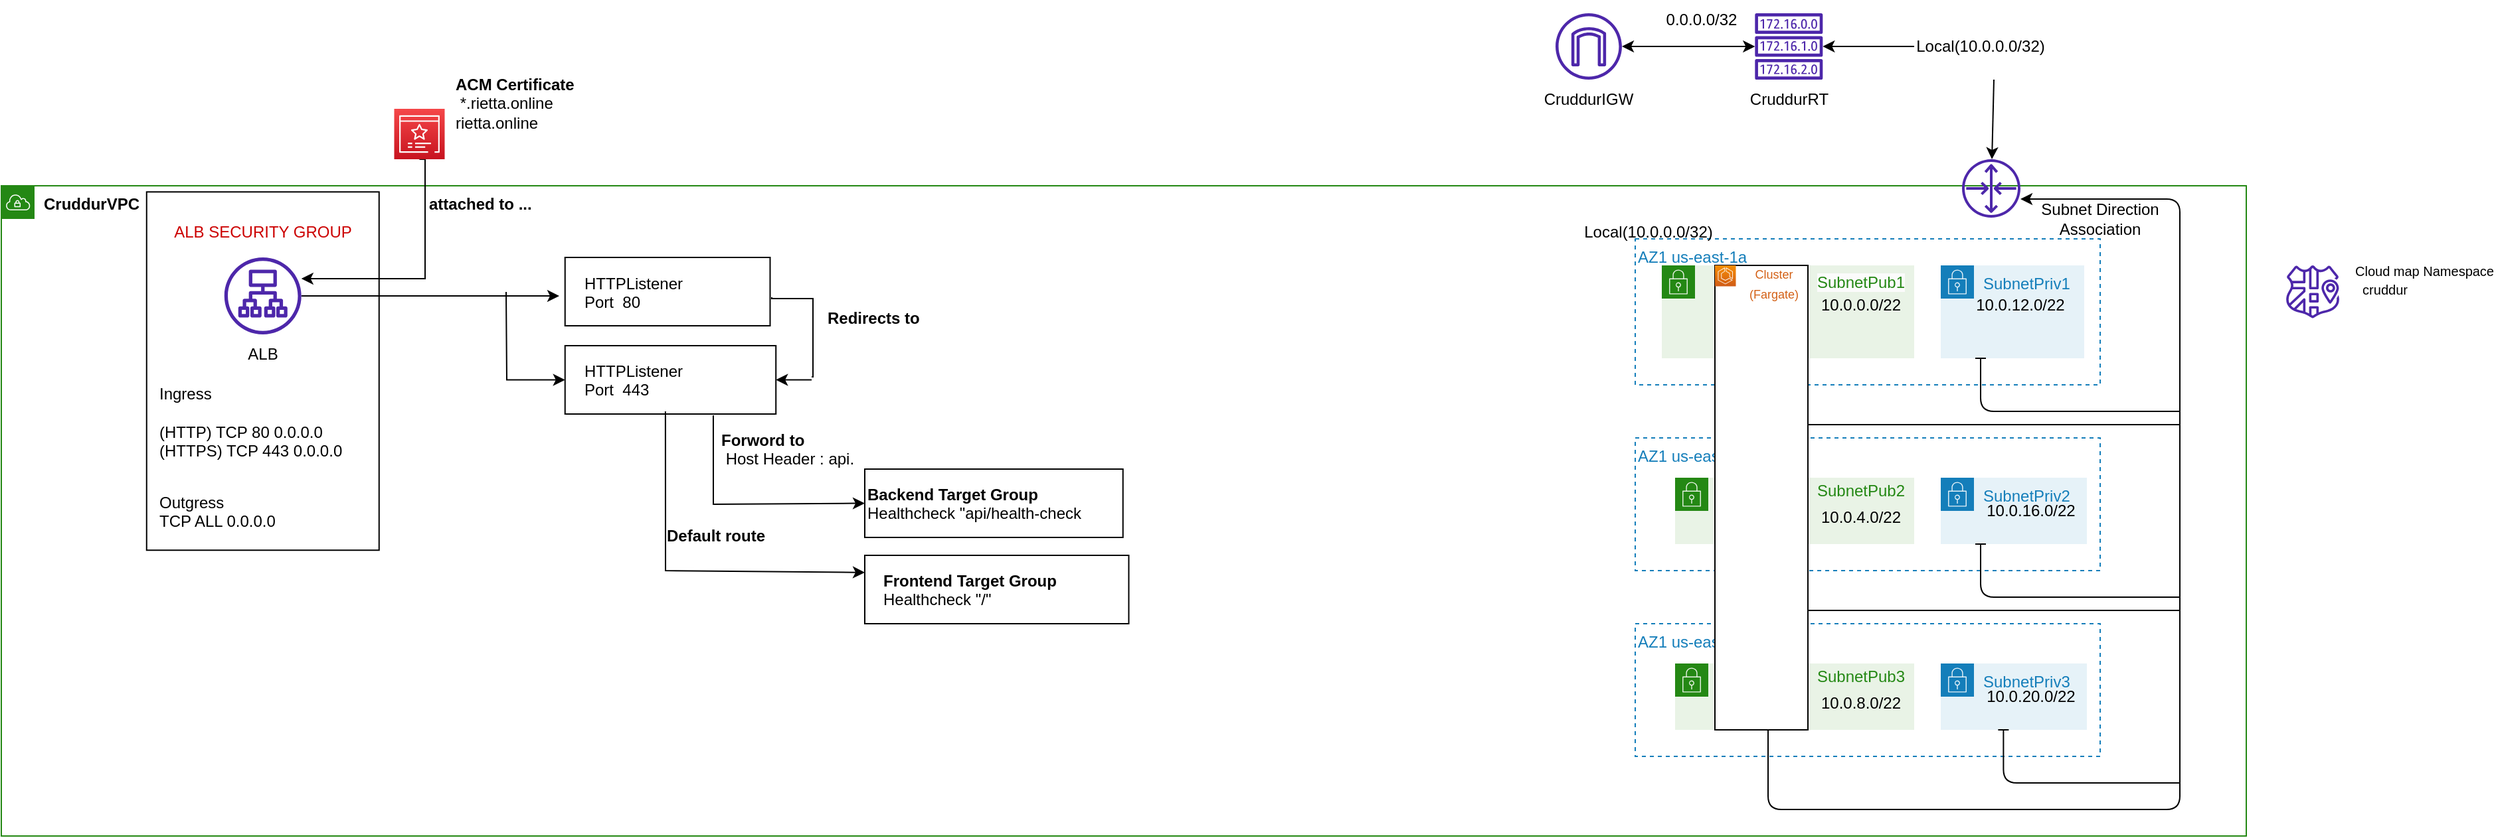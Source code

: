 <mxfile version="21.6.1" type="github">
  <diagram name="Page-1" id="R-quI3UAUqY8mXfWR5DA">
    <mxGraphModel dx="1885" dy="1632" grid="1" gridSize="10" guides="1" tooltips="1" connect="1" arrows="1" fold="1" page="1" pageScale="1" pageWidth="850" pageHeight="1100" math="0" shadow="0">
      <root>
        <mxCell id="0" />
        <mxCell id="1" parent="0" />
        <mxCell id="Xi_Mlwiq7mVEcRBWBNJl-1" value="&lt;b&gt;&lt;font color=&quot;#000000&quot;&gt;CruddurVPC&lt;/font&gt;&lt;/b&gt;" style="points=[[0,0],[0.25,0],[0.5,0],[0.75,0],[1,0],[1,0.25],[1,0.5],[1,0.75],[1,1],[0.75,1],[0.5,1],[0.25,1],[0,1],[0,0.75],[0,0.5],[0,0.25]];outlineConnect=0;gradientColor=none;html=1;whiteSpace=wrap;fontSize=12;fontStyle=0;container=0;pointerEvents=0;collapsible=0;recursiveResize=0;shape=mxgraph.aws4.group;grIcon=mxgraph.aws4.group_vpc;strokeColor=#248814;fillColor=none;verticalAlign=top;align=left;spacingLeft=30;fontColor=#AAB7B8;dashed=0;rounded=0;" parent="1" vertex="1">
          <mxGeometry x="-830" y="20" width="1690" height="490" as="geometry" />
        </mxCell>
        <mxCell id="Xi_Mlwiq7mVEcRBWBNJl-30" style="edgeStyle=orthogonalEdgeStyle;rounded=0;orthogonalLoop=1;jettySize=auto;html=1;startArrow=classic;startFill=1;" parent="1" source="Xi_Mlwiq7mVEcRBWBNJl-31" target="Xi_Mlwiq7mVEcRBWBNJl-33" edge="1">
          <mxGeometry relative="1" as="geometry" />
        </mxCell>
        <mxCell id="Xi_Mlwiq7mVEcRBWBNJl-31" value="" style="outlineConnect=0;fontColor=#232F3E;gradientColor=none;fillColor=#4D27AA;strokeColor=none;dashed=0;verticalLabelPosition=bottom;verticalAlign=top;align=center;html=1;fontSize=12;fontStyle=0;aspect=fixed;pointerEvents=1;shape=mxgraph.aws4.internet_gateway;rounded=0;" parent="1" vertex="1">
          <mxGeometry x="340" y="-110" width="50" height="50" as="geometry" />
        </mxCell>
        <mxCell id="Xi_Mlwiq7mVEcRBWBNJl-32" style="edgeStyle=orthogonalEdgeStyle;rounded=0;orthogonalLoop=1;jettySize=auto;html=1;startArrow=classic;startFill=1;endArrow=none;endFill=0;" parent="1" source="Xi_Mlwiq7mVEcRBWBNJl-33" edge="1">
          <mxGeometry relative="1" as="geometry">
            <mxPoint x="610" y="-85" as="targetPoint" />
          </mxGeometry>
        </mxCell>
        <mxCell id="Xi_Mlwiq7mVEcRBWBNJl-33" value="" style="outlineConnect=0;fontColor=#232F3E;gradientColor=none;fillColor=#4D27AA;strokeColor=none;dashed=0;verticalLabelPosition=bottom;verticalAlign=top;align=center;html=1;fontSize=12;fontStyle=0;aspect=fixed;pointerEvents=1;shape=mxgraph.aws4.route_table;rounded=0;" parent="1" vertex="1">
          <mxGeometry x="490" y="-110" width="51.32" height="50" as="geometry" />
        </mxCell>
        <mxCell id="Xi_Mlwiq7mVEcRBWBNJl-34" value="Local(10.0.0.0/32)" style="text;strokeColor=none;align=center;fillColor=none;html=1;verticalAlign=middle;whiteSpace=wrap;rounded=0;" parent="1" vertex="1">
          <mxGeometry x="610" y="-100" width="100" height="30" as="geometry" />
        </mxCell>
        <mxCell id="Xi_Mlwiq7mVEcRBWBNJl-35" value="CruddurIGW" style="text;strokeColor=none;align=center;fillColor=none;html=1;verticalAlign=middle;whiteSpace=wrap;rounded=0;" parent="1" vertex="1">
          <mxGeometry x="315" y="-60" width="100" height="30" as="geometry" />
        </mxCell>
        <mxCell id="Xi_Mlwiq7mVEcRBWBNJl-36" value="0.0.0.0/32" style="text;strokeColor=none;align=center;fillColor=none;html=1;verticalAlign=middle;whiteSpace=wrap;rounded=0;" parent="1" vertex="1">
          <mxGeometry x="400" y="-120" width="100" height="30" as="geometry" />
        </mxCell>
        <mxCell id="Xi_Mlwiq7mVEcRBWBNJl-37" value="CruddurRT" style="text;strokeColor=none;align=center;fillColor=none;html=1;verticalAlign=middle;whiteSpace=wrap;rounded=0;" parent="1" vertex="1">
          <mxGeometry x="465.66" y="-60" width="100" height="30" as="geometry" />
        </mxCell>
        <mxCell id="VnygE6IcTzNg27r3DCt2-1" value="" style="rounded=0;whiteSpace=wrap;html=1;rotation=90;" parent="1" vertex="1">
          <mxGeometry x="-768.12" y="72.13" width="270" height="175" as="geometry" />
        </mxCell>
        <mxCell id="VnygE6IcTzNg27r3DCt2-12" style="edgeStyle=orthogonalEdgeStyle;rounded=0;orthogonalLoop=1;jettySize=auto;html=1;entryX=0.5;entryY=1;entryDx=0;entryDy=0;entryPerimeter=0;endArrow=none;endFill=0;startArrow=classic;startFill=1;" parent="1" source="VnygE6IcTzNg27r3DCt2-2" target="VnygE6IcTzNg27r3DCt2-8" edge="1">
          <mxGeometry relative="1" as="geometry">
            <mxPoint x="-110" y="190" as="targetPoint" />
            <Array as="points">
              <mxPoint x="-511" y="90" />
            </Array>
          </mxGeometry>
        </mxCell>
        <mxCell id="VnygE6IcTzNg27r3DCt2-25" style="edgeStyle=orthogonalEdgeStyle;rounded=0;orthogonalLoop=1;jettySize=auto;html=1;" parent="1" source="VnygE6IcTzNg27r3DCt2-2" edge="1">
          <mxGeometry relative="1" as="geometry">
            <mxPoint x="-410" y="103" as="targetPoint" />
          </mxGeometry>
        </mxCell>
        <mxCell id="VnygE6IcTzNg27r3DCt2-2" value="" style="sketch=0;outlineConnect=0;fontColor=#232F3E;gradientColor=none;fillColor=#4D27AA;strokeColor=none;dashed=0;verticalLabelPosition=bottom;verticalAlign=top;align=center;html=1;fontSize=12;fontStyle=0;aspect=fixed;pointerEvents=1;shape=mxgraph.aws4.application_load_balancer;" parent="1" vertex="1">
          <mxGeometry x="-662.12" y="74" width="58" height="58" as="geometry" />
        </mxCell>
        <mxCell id="VnygE6IcTzNg27r3DCt2-3" value="&lt;font color=&quot;#cc0000&quot;&gt;ALB SECURITY GROUP&lt;/font&gt;" style="text;strokeColor=none;align=center;fillColor=none;html=1;verticalAlign=middle;whiteSpace=wrap;rounded=0;" parent="1" vertex="1">
          <mxGeometry x="-708.13" y="40" width="150" height="30" as="geometry" />
        </mxCell>
        <mxCell id="VnygE6IcTzNg27r3DCt2-4" value="ALB" style="text;strokeColor=none;align=center;fillColor=none;html=1;verticalAlign=middle;whiteSpace=wrap;rounded=0;" parent="1" vertex="1">
          <mxGeometry x="-683.12" y="132" width="100" height="30" as="geometry" />
        </mxCell>
        <mxCell id="VnygE6IcTzNg27r3DCt2-5" value="Ingress" style="text;strokeColor=none;align=left;fillColor=none;html=1;verticalAlign=middle;whiteSpace=wrap;rounded=0;" parent="1" vertex="1">
          <mxGeometry x="-713.12" y="162" width="100" height="30" as="geometry" />
        </mxCell>
        <mxCell id="VnygE6IcTzNg27r3DCt2-6" value="(HTTP) TCP 80 0.0.0.0&lt;br&gt;(HTTPS) TCP 443 0.0.0.0" style="text;whiteSpace=wrap;html=1;" parent="1" vertex="1">
          <mxGeometry x="-713.12" y="192" width="150" height="40" as="geometry" />
        </mxCell>
        <mxCell id="VnygE6IcTzNg27r3DCt2-7" value="Outgress&lt;br&gt;TCP ALL 0.0.0.0" style="text;whiteSpace=wrap;html=1;" parent="1" vertex="1">
          <mxGeometry x="-713.12" y="245" width="130" height="40" as="geometry" />
        </mxCell>
        <mxCell id="VnygE6IcTzNg27r3DCt2-8" value="" style="sketch=0;points=[[0,0,0],[0.25,0,0],[0.5,0,0],[0.75,0,0],[1,0,0],[0,1,0],[0.25,1,0],[0.5,1,0],[0.75,1,0],[1,1,0],[0,0.25,0],[0,0.5,0],[0,0.75,0],[1,0.25,0],[1,0.5,0],[1,0.75,0]];outlineConnect=0;fontColor=#232F3E;gradientColor=#F54749;gradientDirection=north;fillColor=#C7131F;strokeColor=#ffffff;dashed=0;verticalLabelPosition=bottom;verticalAlign=top;align=center;html=1;fontSize=12;fontStyle=0;aspect=fixed;shape=mxgraph.aws4.resourceIcon;resIcon=mxgraph.aws4.certificate_manager_3;" parent="1" vertex="1">
          <mxGeometry x="-534.25" y="-38" width="38" height="38" as="geometry" />
        </mxCell>
        <mxCell id="VnygE6IcTzNg27r3DCt2-13" value="&lt;b&gt;attached to ...&lt;/b&gt;" style="text;whiteSpace=wrap;html=1;" parent="1" vertex="1">
          <mxGeometry x="-510" y="20" width="90.62" height="40" as="geometry" />
        </mxCell>
        <mxCell id="VnygE6IcTzNg27r3DCt2-14" value="&lt;b&gt;ACM Certificate&lt;br&gt;&amp;nbsp;&lt;/b&gt;*.rietta.online&lt;br&gt;rietta.online" style="text;whiteSpace=wrap;html=1;" parent="1" vertex="1">
          <mxGeometry x="-490" y="-70" width="130" height="60" as="geometry" />
        </mxCell>
        <mxCell id="VnygE6IcTzNg27r3DCt2-15" value="" style="rounded=0;whiteSpace=wrap;html=1;rotation=-180;" parent="1" vertex="1">
          <mxGeometry x="-405.63" y="74.0" width="154.37" height="51.51" as="geometry" />
        </mxCell>
        <mxCell id="VnygE6IcTzNg27r3DCt2-20" style="edgeStyle=orthogonalEdgeStyle;rounded=0;orthogonalLoop=1;jettySize=auto;html=1;endArrow=none;endFill=0;" parent="1" edge="1">
          <mxGeometry relative="1" as="geometry">
            <mxPoint x="-220" y="164" as="targetPoint" />
            <mxPoint x="-250" y="104" as="sourcePoint" />
            <Array as="points">
              <mxPoint x="-250" y="105" />
              <mxPoint x="-219" y="105" />
              <mxPoint x="-219" y="164" />
            </Array>
          </mxGeometry>
        </mxCell>
        <mxCell id="VnygE6IcTzNg27r3DCt2-17" value="HTTPListener&lt;br&gt;Port&amp;nbsp; 80" style="text;whiteSpace=wrap;html=1;" parent="1" vertex="1">
          <mxGeometry x="-393.45" y="79.75" width="130" height="40" as="geometry" />
        </mxCell>
        <mxCell id="VnygE6IcTzNg27r3DCt2-26" style="edgeStyle=orthogonalEdgeStyle;rounded=0;orthogonalLoop=1;jettySize=auto;html=1;exitX=1;exitY=0.5;exitDx=0;exitDy=0;endArrow=none;endFill=0;startArrow=classic;startFill=1;" parent="1" source="VnygE6IcTzNg27r3DCt2-18" edge="1">
          <mxGeometry relative="1" as="geometry">
            <mxPoint x="-450" y="100" as="targetPoint" />
          </mxGeometry>
        </mxCell>
        <mxCell id="VnygE6IcTzNg27r3DCt2-27" style="edgeStyle=orthogonalEdgeStyle;rounded=0;orthogonalLoop=1;jettySize=auto;html=1;endArrow=none;endFill=0;startArrow=classic;startFill=1;" parent="1" source="VnygE6IcTzNg27r3DCt2-18" edge="1">
          <mxGeometry relative="1" as="geometry">
            <mxPoint x="-220" y="166.245" as="targetPoint" />
          </mxGeometry>
        </mxCell>
        <mxCell id="Hjd-oV-XgTT8JIUolS_M-9" style="edgeStyle=none;rounded=0;orthogonalLoop=1;jettySize=auto;html=1;entryX=1;entryY=0.5;entryDx=0;entryDy=0;exitX=0.297;exitY=-0.019;exitDx=0;exitDy=0;exitPerimeter=0;" edge="1" parent="1" source="VnygE6IcTzNg27r3DCt2-18" target="Hjd-oV-XgTT8JIUolS_M-2">
          <mxGeometry relative="1" as="geometry">
            <mxPoint x="-320.169" y="192.0" as="sourcePoint" />
            <mxPoint x="-220.0" y="260.021" as="targetPoint" />
            <Array as="points">
              <mxPoint x="-294" y="260" />
            </Array>
          </mxGeometry>
        </mxCell>
        <mxCell id="VnygE6IcTzNg27r3DCt2-18" value="" style="rounded=0;whiteSpace=wrap;html=1;rotation=-180;" parent="1" vertex="1">
          <mxGeometry x="-405.63" y="140.49" width="158.74" height="51.51" as="geometry" />
        </mxCell>
        <mxCell id="VnygE6IcTzNg27r3DCt2-19" value="HTTPListener&lt;br&gt;Port&amp;nbsp; 443" style="text;whiteSpace=wrap;html=1;" parent="1" vertex="1">
          <mxGeometry x="-393.45" y="146.25" width="130" height="40" as="geometry" />
        </mxCell>
        <mxCell id="VnygE6IcTzNg27r3DCt2-22" value="&lt;b&gt;Redirects to&lt;/b&gt;" style="text;whiteSpace=wrap;html=1;" parent="1" vertex="1">
          <mxGeometry x="-210" y="106" width="80" height="40" as="geometry" />
        </mxCell>
        <mxCell id="Hjd-oV-XgTT8JIUolS_M-2" value="" style="rounded=0;whiteSpace=wrap;html=1;rotation=-180;" vertex="1" parent="1">
          <mxGeometry x="-180" y="233.49" width="194.37" height="51.51" as="geometry" />
        </mxCell>
        <mxCell id="Hjd-oV-XgTT8JIUolS_M-4" value="&lt;b&gt;Backend Target Group&lt;br&gt;&lt;/b&gt;Healthcheck &quot;api/health-check" style="text;whiteSpace=wrap;html=1;" vertex="1" parent="1">
          <mxGeometry x="-180" y="239.24" width="180" height="40" as="geometry" />
        </mxCell>
        <mxCell id="Hjd-oV-XgTT8JIUolS_M-6" value="" style="rounded=0;whiteSpace=wrap;html=1;rotation=-180;" vertex="1" parent="1">
          <mxGeometry x="-180" y="298.5" width="198.74" height="51.51" as="geometry" />
        </mxCell>
        <mxCell id="Hjd-oV-XgTT8JIUolS_M-7" value="&lt;b&gt;Frontend Target Group&lt;/b&gt;&lt;br&gt;Healthcheck &quot;/&quot;" style="text;whiteSpace=wrap;html=1;" vertex="1" parent="1">
          <mxGeometry x="-167.82" y="304.25" width="167.82" height="40" as="geometry" />
        </mxCell>
        <mxCell id="Hjd-oV-XgTT8JIUolS_M-10" style="edgeStyle=none;rounded=0;orthogonalLoop=1;jettySize=auto;html=1;exitX=0.524;exitY=0.039;exitDx=0;exitDy=0;exitPerimeter=0;entryX=1;entryY=0.75;entryDx=0;entryDy=0;" edge="1" parent="1" source="VnygE6IcTzNg27r3DCt2-18" target="Hjd-oV-XgTT8JIUolS_M-6">
          <mxGeometry relative="1" as="geometry">
            <mxPoint x="-380" y="230" as="sourcePoint" />
            <mxPoint x="-220" y="310" as="targetPoint" />
            <Array as="points">
              <mxPoint x="-330" y="310" />
            </Array>
          </mxGeometry>
        </mxCell>
        <mxCell id="Hjd-oV-XgTT8JIUolS_M-11" value="&lt;b&gt;Default route&lt;/b&gt;" style="text;whiteSpace=wrap;html=1;" vertex="1" parent="1">
          <mxGeometry x="-331.26" y="270" width="80" height="40" as="geometry" />
        </mxCell>
        <mxCell id="Hjd-oV-XgTT8JIUolS_M-12" value="&lt;b&gt;Forword to&amp;nbsp;&lt;/b&gt;&lt;br&gt;&amp;nbsp;Host Header : api." style="text;whiteSpace=wrap;html=1;" vertex="1" parent="1">
          <mxGeometry x="-290" y="197.75" width="110" height="40" as="geometry" />
        </mxCell>
        <mxCell id="Hjd-oV-XgTT8JIUolS_M-14" value="" style="sketch=0;outlineConnect=0;fontColor=#232F3E;gradientColor=none;fillColor=#4D27AA;strokeColor=none;dashed=0;verticalLabelPosition=bottom;verticalAlign=top;align=center;html=1;fontSize=12;fontStyle=0;aspect=fixed;pointerEvents=1;shape=mxgraph.aws4.namespace;" vertex="1" parent="1">
          <mxGeometry x="890" y="79.75" width="40" height="40" as="geometry" />
        </mxCell>
        <mxCell id="Hjd-oV-XgTT8JIUolS_M-15" value="&lt;font style=&quot;font-size: 10px;&quot;&gt;Cloud map Namespace&lt;br&gt;&amp;nbsp; cruddur&lt;/font&gt;" style="text;whiteSpace=wrap;html=1;" vertex="1" parent="1">
          <mxGeometry x="940" y="69.75" width="110" height="40" as="geometry" />
        </mxCell>
        <mxCell id="Xi_Mlwiq7mVEcRBWBNJl-22" value="AZ1 us-east-1a" style="fillColor=none;strokeColor=#147EBA;dashed=1;verticalAlign=top;fontStyle=0;fontColor=#147EBA;whiteSpace=wrap;html=1;align=left;rounded=0;" parent="1" vertex="1">
          <mxGeometry x="400" y="60" width="350" height="110" as="geometry" />
        </mxCell>
        <mxCell id="Xi_Mlwiq7mVEcRBWBNJl-2" value="AZ1 us-east-1b" style="fillColor=none;strokeColor=#147EBA;dashed=1;verticalAlign=top;fontStyle=0;fontColor=#147EBA;whiteSpace=wrap;html=1;align=left;rounded=0;" parent="1" vertex="1">
          <mxGeometry x="400" y="210" width="350" height="100" as="geometry" />
        </mxCell>
        <mxCell id="Xi_Mlwiq7mVEcRBWBNJl-3" value="SubnetPriv2" style="points=[[0,0],[0.25,0],[0.5,0],[0.75,0],[1,0],[1,0.25],[1,0.5],[1,0.75],[1,1],[0.75,1],[0.5,1],[0.25,1],[0,1],[0,0.75],[0,0.5],[0,0.25]];outlineConnect=0;gradientColor=none;html=1;whiteSpace=wrap;fontSize=12;fontStyle=0;container=1;pointerEvents=0;collapsible=0;recursiveResize=0;shape=mxgraph.aws4.group;grIcon=mxgraph.aws4.group_security_group;grStroke=0;strokeColor=#147EBA;fillColor=#E6F2F8;verticalAlign=top;align=left;spacingLeft=30;fontColor=#147EBA;dashed=0;rounded=0;" parent="1" vertex="1">
          <mxGeometry x="630" y="240" width="110" height="50" as="geometry" />
        </mxCell>
        <mxCell id="Xi_Mlwiq7mVEcRBWBNJl-4" style="edgeStyle=orthogonalEdgeStyle;rounded=0;orthogonalLoop=1;jettySize=auto;html=1;exitX=0.5;exitY=1;exitDx=0;exitDy=0;" parent="1" source="Xi_Mlwiq7mVEcRBWBNJl-2" target="Xi_Mlwiq7mVEcRBWBNJl-2" edge="1">
          <mxGeometry relative="1" as="geometry" />
        </mxCell>
        <mxCell id="Xi_Mlwiq7mVEcRBWBNJl-5" value="" style="points=[[0,0],[0.25,0],[0.5,0],[0.75,0],[1,0],[1,0.25],[1,0.5],[1,0.75],[1,1],[0.75,1],[0.5,1],[0.25,1],[0,1],[0,0.75],[0,0.5],[0,0.25]];outlineConnect=0;gradientColor=none;html=1;whiteSpace=wrap;fontSize=12;fontStyle=0;container=1;pointerEvents=0;collapsible=0;recursiveResize=0;shape=mxgraph.aws4.group;grIcon=mxgraph.aws4.group_security_group;grStroke=0;strokeColor=#248814;fillColor=#E9F3E6;verticalAlign=top;align=left;spacingLeft=30;fontColor=#248814;dashed=0;rounded=0;" parent="1" vertex="1">
          <mxGeometry x="430" y="240" width="180" height="50" as="geometry" />
        </mxCell>
        <mxCell id="Xi_Mlwiq7mVEcRBWBNJl-6" value="10.0.16.0/22" style="text;strokeColor=none;align=center;fillColor=none;html=1;verticalAlign=middle;whiteSpace=wrap;rounded=0;" parent="1" vertex="1">
          <mxGeometry x="658" y="255" width="80" height="20" as="geometry" />
        </mxCell>
        <mxCell id="Xi_Mlwiq7mVEcRBWBNJl-7" style="edgeStyle=orthogonalEdgeStyle;orthogonalLoop=1;jettySize=auto;html=1;elbow=vertical;startArrow=baseDash;startFill=0;endArrow=none;endFill=0;" parent="1" edge="1">
          <mxGeometry relative="1" as="geometry">
            <mxPoint x="810" y="340" as="targetPoint" />
            <mxPoint x="500" y="290" as="sourcePoint" />
            <Array as="points">
              <mxPoint x="500" y="340" />
            </Array>
          </mxGeometry>
        </mxCell>
        <mxCell id="Xi_Mlwiq7mVEcRBWBNJl-8" value="10.0.4.0/22" style="text;strokeColor=none;align=center;fillColor=none;html=1;verticalAlign=middle;whiteSpace=wrap;rounded=0;" parent="1" vertex="1">
          <mxGeometry x="530" y="260" width="80" height="20" as="geometry" />
        </mxCell>
        <mxCell id="Xi_Mlwiq7mVEcRBWBNJl-9" value="AZ1 us-east-1c" style="fillColor=none;strokeColor=#147EBA;dashed=1;verticalAlign=top;fontStyle=0;fontColor=#147EBA;whiteSpace=wrap;html=1;align=left;rounded=0;" parent="1" vertex="1">
          <mxGeometry x="400" y="350" width="350" height="100" as="geometry" />
        </mxCell>
        <mxCell id="Xi_Mlwiq7mVEcRBWBNJl-10" value="SubnetPriv3" style="points=[[0,0],[0.25,0],[0.5,0],[0.75,0],[1,0],[1,0.25],[1,0.5],[1,0.75],[1,1],[0.75,1],[0.5,1],[0.25,1],[0,1],[0,0.75],[0,0.5],[0,0.25]];outlineConnect=0;gradientColor=none;html=1;whiteSpace=wrap;fontSize=12;fontStyle=0;container=1;pointerEvents=0;collapsible=0;recursiveResize=0;shape=mxgraph.aws4.group;grIcon=mxgraph.aws4.group_security_group;grStroke=0;strokeColor=#147EBA;fillColor=#E6F2F8;verticalAlign=top;align=left;spacingLeft=30;fontColor=#147EBA;dashed=0;rounded=0;" parent="1" vertex="1">
          <mxGeometry x="630" y="380" width="110" height="50" as="geometry" />
        </mxCell>
        <mxCell id="Xi_Mlwiq7mVEcRBWBNJl-14" value="10.0.20.0/22" style="text;strokeColor=none;align=center;fillColor=none;html=1;verticalAlign=middle;whiteSpace=wrap;rounded=0;" parent="Xi_Mlwiq7mVEcRBWBNJl-10" vertex="1">
          <mxGeometry x="28" y="15" width="80" height="20" as="geometry" />
        </mxCell>
        <mxCell id="Xi_Mlwiq7mVEcRBWBNJl-11" style="edgeStyle=orthogonalEdgeStyle;rounded=0;orthogonalLoop=1;jettySize=auto;html=1;exitX=0.5;exitY=1;exitDx=0;exitDy=0;" parent="1" source="Xi_Mlwiq7mVEcRBWBNJl-9" target="Xi_Mlwiq7mVEcRBWBNJl-9" edge="1">
          <mxGeometry relative="1" as="geometry" />
        </mxCell>
        <mxCell id="Xi_Mlwiq7mVEcRBWBNJl-12" value="" style="points=[[0,0],[0.25,0],[0.5,0],[0.75,0],[1,0],[1,0.25],[1,0.5],[1,0.75],[1,1],[0.75,1],[0.5,1],[0.25,1],[0,1],[0,0.75],[0,0.5],[0,0.25]];outlineConnect=0;gradientColor=none;html=1;whiteSpace=wrap;fontSize=12;fontStyle=0;container=1;pointerEvents=0;collapsible=0;recursiveResize=0;shape=mxgraph.aws4.group;grIcon=mxgraph.aws4.group_security_group;grStroke=0;strokeColor=#248814;fillColor=#E9F3E6;verticalAlign=top;align=left;spacingLeft=30;fontColor=#248814;dashed=0;rounded=0;" parent="1" vertex="1">
          <mxGeometry x="430" y="380" width="180" height="50" as="geometry" />
        </mxCell>
        <mxCell id="Xi_Mlwiq7mVEcRBWBNJl-42" value="&lt;font color=&quot;#248814&quot;&gt;SubnetPub3&lt;/font&gt;" style="text;strokeColor=none;align=center;fillColor=none;html=1;verticalAlign=middle;whiteSpace=wrap;rounded=0;" parent="Xi_Mlwiq7mVEcRBWBNJl-12" vertex="1">
          <mxGeometry x="100" width="80" height="20" as="geometry" />
        </mxCell>
        <mxCell id="Xi_Mlwiq7mVEcRBWBNJl-13" style="edgeStyle=orthogonalEdgeStyle;orthogonalLoop=1;jettySize=auto;html=1;elbow=vertical;exitX=0.429;exitY=1;exitDx=0;exitDy=0;exitPerimeter=0;startArrow=baseDash;startFill=0;endArrow=none;endFill=0;" parent="1" source="Xi_Mlwiq7mVEcRBWBNJl-10" edge="1">
          <mxGeometry relative="1" as="geometry">
            <mxPoint x="810" y="470" as="targetPoint" />
            <mxPoint x="660" y="440" as="sourcePoint" />
            <Array as="points">
              <mxPoint x="677" y="470" />
            </Array>
          </mxGeometry>
        </mxCell>
        <mxCell id="Xi_Mlwiq7mVEcRBWBNJl-15" value="10.0.8.0/22" style="text;strokeColor=none;align=center;fillColor=none;html=1;verticalAlign=middle;whiteSpace=wrap;rounded=0;" parent="1" vertex="1">
          <mxGeometry x="530" y="400" width="80" height="20" as="geometry" />
        </mxCell>
        <mxCell id="Xi_Mlwiq7mVEcRBWBNJl-16" value="Local(10.0.0.0/32)" style="text;strokeColor=none;align=center;fillColor=none;html=1;verticalAlign=middle;whiteSpace=wrap;rounded=0;" parent="1" vertex="1">
          <mxGeometry x="360" y="40" width="100" height="30" as="geometry" />
        </mxCell>
        <mxCell id="Xi_Mlwiq7mVEcRBWBNJl-17" style="rounded=0;orthogonalLoop=1;jettySize=auto;html=1;startArrow=classic;startFill=1;endArrow=none;endFill=0;" parent="1" source="Xi_Mlwiq7mVEcRBWBNJl-19" edge="1">
          <mxGeometry relative="1" as="geometry">
            <mxPoint x="670" y="-60" as="targetPoint" />
          </mxGeometry>
        </mxCell>
        <mxCell id="Xi_Mlwiq7mVEcRBWBNJl-18" style="edgeStyle=orthogonalEdgeStyle;orthogonalLoop=1;jettySize=auto;html=1;elbow=vertical;endArrow=baseDash;endFill=0;startArrow=classic;startFill=1;" parent="1" source="Xi_Mlwiq7mVEcRBWBNJl-19" target="Xi_Mlwiq7mVEcRBWBNJl-12" edge="1">
          <mxGeometry relative="1" as="geometry">
            <Array as="points">
              <mxPoint x="810" y="30" />
              <mxPoint x="810" y="490" />
              <mxPoint x="500" y="490" />
            </Array>
          </mxGeometry>
        </mxCell>
        <mxCell id="Xi_Mlwiq7mVEcRBWBNJl-19" value="" style="outlineConnect=0;fontColor=#232F3E;gradientColor=none;fillColor=#4D27AA;strokeColor=none;dashed=0;verticalLabelPosition=bottom;verticalAlign=top;align=center;html=1;fontSize=12;fontStyle=0;aspect=fixed;pointerEvents=1;shape=mxgraph.aws4.router;rounded=0;" parent="1" vertex="1">
          <mxGeometry x="646" width="44" height="44" as="geometry" />
        </mxCell>
        <mxCell id="Xi_Mlwiq7mVEcRBWBNJl-20" style="edgeStyle=orthogonalEdgeStyle;orthogonalLoop=1;jettySize=auto;html=1;elbow=vertical;exitX=0.429;exitY=1;exitDx=0;exitDy=0;exitPerimeter=0;startArrow=baseDash;startFill=0;endArrow=none;endFill=0;" parent="1" edge="1">
          <mxGeometry relative="1" as="geometry">
            <mxPoint x="810" y="330" as="targetPoint" />
            <mxPoint x="660" y="290" as="sourcePoint" />
            <Array as="points">
              <mxPoint x="660" y="330" />
            </Array>
          </mxGeometry>
        </mxCell>
        <mxCell id="Xi_Mlwiq7mVEcRBWBNJl-21" style="edgeStyle=orthogonalEdgeStyle;orthogonalLoop=1;jettySize=auto;html=1;elbow=vertical;startArrow=baseDash;startFill=0;endArrow=none;endFill=0;" parent="1" edge="1">
          <mxGeometry relative="1" as="geometry">
            <mxPoint x="810" y="200" as="targetPoint" />
            <mxPoint x="500" y="150" as="sourcePoint" />
            <Array as="points">
              <mxPoint x="500" y="200" />
            </Array>
          </mxGeometry>
        </mxCell>
        <mxCell id="Xi_Mlwiq7mVEcRBWBNJl-23" value="SubnetPriv1" style="points=[[0,0],[0.25,0],[0.5,0],[0.75,0],[1,0],[1,0.25],[1,0.5],[1,0.75],[1,1],[0.75,1],[0.5,1],[0.25,1],[0,1],[0,0.75],[0,0.5],[0,0.25]];outlineConnect=0;gradientColor=none;html=1;whiteSpace=wrap;fontSize=12;fontStyle=0;container=1;pointerEvents=0;collapsible=0;recursiveResize=0;shape=mxgraph.aws4.group;grIcon=mxgraph.aws4.group_security_group;grStroke=0;strokeColor=#147EBA;fillColor=#E6F2F8;verticalAlign=top;align=left;spacingLeft=30;fontColor=#147EBA;dashed=0;rounded=0;" parent="1" vertex="1">
          <mxGeometry x="630" y="80" width="108" height="70" as="geometry" />
        </mxCell>
        <mxCell id="Xi_Mlwiq7mVEcRBWBNJl-24" style="edgeStyle=orthogonalEdgeStyle;rounded=0;orthogonalLoop=1;jettySize=auto;html=1;exitX=0.5;exitY=1;exitDx=0;exitDy=0;" parent="1" source="Xi_Mlwiq7mVEcRBWBNJl-22" target="Xi_Mlwiq7mVEcRBWBNJl-22" edge="1">
          <mxGeometry relative="1" as="geometry" />
        </mxCell>
        <mxCell id="Xi_Mlwiq7mVEcRBWBNJl-25" value="" style="points=[[0,0],[0.25,0],[0.5,0],[0.75,0],[1,0],[1,0.25],[1,0.5],[1,0.75],[1,1],[0.75,1],[0.5,1],[0.25,1],[0,1],[0,0.75],[0,0.5],[0,0.25]];outlineConnect=0;gradientColor=none;html=1;whiteSpace=wrap;fontSize=12;fontStyle=0;container=1;pointerEvents=0;collapsible=0;recursiveResize=0;shape=mxgraph.aws4.group;grIcon=mxgraph.aws4.group_security_group;grStroke=0;strokeColor=#248814;fillColor=#E9F3E6;verticalAlign=top;align=left;spacingLeft=30;fontColor=#248814;dashed=0;rounded=0;" parent="1" vertex="1">
          <mxGeometry x="420" y="80" width="190" height="70" as="geometry" />
        </mxCell>
        <mxCell id="Xi_Mlwiq7mVEcRBWBNJl-27" value="10.0.0.0/22" style="text;strokeColor=none;align=center;fillColor=none;html=1;verticalAlign=middle;whiteSpace=wrap;rounded=0;" parent="Xi_Mlwiq7mVEcRBWBNJl-25" vertex="1">
          <mxGeometry x="110" y="20" width="80" height="20" as="geometry" />
        </mxCell>
        <mxCell id="Xi_Mlwiq7mVEcRBWBNJl-26" value="10.0.12.0/22" style="text;strokeColor=none;align=center;fillColor=none;html=1;verticalAlign=middle;whiteSpace=wrap;rounded=0;" parent="1" vertex="1">
          <mxGeometry x="650" y="100" width="80" height="20" as="geometry" />
        </mxCell>
        <mxCell id="Xi_Mlwiq7mVEcRBWBNJl-28" style="edgeStyle=orthogonalEdgeStyle;orthogonalLoop=1;jettySize=auto;html=1;elbow=vertical;exitX=0.429;exitY=1;exitDx=0;exitDy=0;exitPerimeter=0;startArrow=baseDash;startFill=0;endArrow=none;endFill=0;" parent="1" edge="1">
          <mxGeometry relative="1" as="geometry">
            <mxPoint x="810" y="190" as="targetPoint" />
            <mxPoint x="660" y="150" as="sourcePoint" />
            <Array as="points">
              <mxPoint x="660" y="190" />
            </Array>
          </mxGeometry>
        </mxCell>
        <mxCell id="Xi_Mlwiq7mVEcRBWBNJl-29" value="Subnet Direction Association" style="text;strokeColor=none;align=center;fillColor=none;html=1;verticalAlign=middle;whiteSpace=wrap;rounded=0;" parent="1" vertex="1">
          <mxGeometry x="700" y="30" width="100" height="30" as="geometry" />
        </mxCell>
        <mxCell id="Xi_Mlwiq7mVEcRBWBNJl-39" value="&#xa;&lt;span style=&quot;color: rgb(36, 136, 20); font-family: Helvetica; font-size: 12px; font-style: normal; font-variant-ligatures: normal; font-variant-caps: normal; font-weight: 400; letter-spacing: normal; orphans: 2; text-align: left; text-indent: 0px; text-transform: none; widows: 2; word-spacing: 0px; -webkit-text-stroke-width: 0px; background-color: rgb(251, 251, 251); text-decoration-thickness: initial; text-decoration-style: initial; text-decoration-color: initial; float: none; display: inline !important;&quot;&gt;SubnetPub1&lt;/span&gt;&#xa;&#xa;" style="text;strokeColor=none;align=center;fillColor=none;html=1;verticalAlign=middle;whiteSpace=wrap;rounded=0;" parent="1" vertex="1">
          <mxGeometry x="530" y="90" width="80" height="20" as="geometry" />
        </mxCell>
        <mxCell id="Xi_Mlwiq7mVEcRBWBNJl-41" value="&lt;font color=&quot;#248814&quot;&gt;SubnetPub2&lt;/font&gt;" style="text;strokeColor=none;align=center;fillColor=none;html=1;verticalAlign=middle;whiteSpace=wrap;rounded=0;" parent="1" vertex="1">
          <mxGeometry x="530" y="240" width="80" height="20" as="geometry" />
        </mxCell>
        <mxCell id="Xi_Mlwiq7mVEcRBWBNJl-48" value="" style="group;fillColor=none;shadow=0;" parent="1" vertex="1" connectable="0">
          <mxGeometry x="460" y="80" width="70" height="350" as="geometry" />
        </mxCell>
        <mxCell id="Xi_Mlwiq7mVEcRBWBNJl-43" value="" style="rounded=0;whiteSpace=wrap;html=1;" parent="Xi_Mlwiq7mVEcRBWBNJl-48" vertex="1">
          <mxGeometry width="70" height="350" as="geometry" />
        </mxCell>
        <mxCell id="Xi_Mlwiq7mVEcRBWBNJl-44" value="" style="sketch=0;points=[[0,0,0],[0.25,0,0],[0.5,0,0],[0.75,0,0],[1,0,0],[0,1,0],[0.25,1,0],[0.5,1,0],[0.75,1,0],[1,1,0],[0,0.25,0],[0,0.5,0],[0,0.75,0],[1,0.25,0],[1,0.5,0],[1,0.75,0]];outlineConnect=0;fontColor=#232F3E;gradientColor=#F78E04;gradientDirection=north;fillColor=#D05C17;strokeColor=#ffffff;dashed=0;verticalLabelPosition=bottom;verticalAlign=top;align=center;html=1;fontSize=12;fontStyle=0;aspect=fixed;shape=mxgraph.aws4.resourceIcon;resIcon=mxgraph.aws4.ecs;" parent="Xi_Mlwiq7mVEcRBWBNJl-48" vertex="1">
          <mxGeometry width="15.75" height="15.75" as="geometry" />
        </mxCell>
        <mxCell id="Xi_Mlwiq7mVEcRBWBNJl-46" value="&lt;font color=&quot;#d36015&quot; style=&quot;font-size: 9px;&quot;&gt;Cluster (Fargate)&lt;/font&gt;" style="text;strokeColor=none;align=center;fillColor=none;html=1;verticalAlign=middle;whiteSpace=wrap;rounded=0;" parent="Xi_Mlwiq7mVEcRBWBNJl-48" vertex="1">
          <mxGeometry x="17.5" y="5.94" width="52.5" height="13.12" as="geometry" />
        </mxCell>
      </root>
    </mxGraphModel>
  </diagram>
</mxfile>
